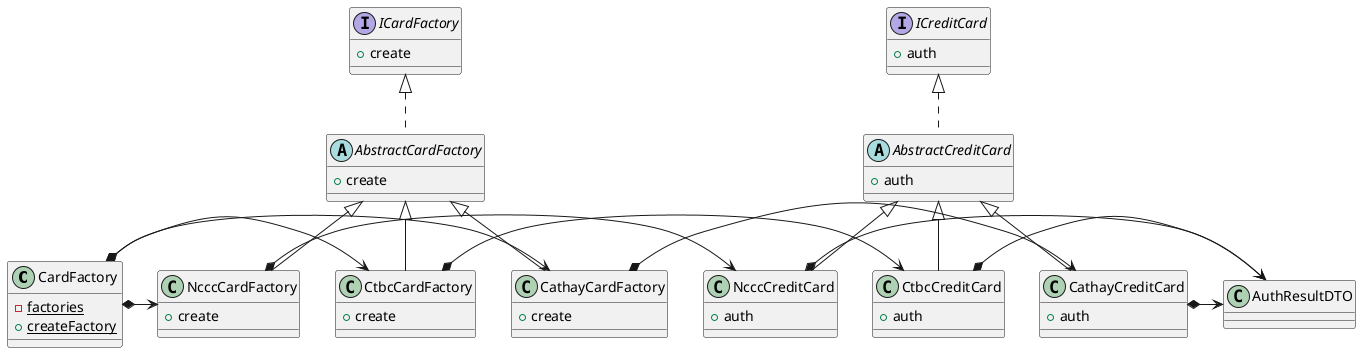 @startuml

class CardFactory {
    {static}-factories
    {static}+createFactory
}

interface ICardFactory {
    +create
}

abstract class AbstractCardFactory {
    +create
}

class CathayCardFactory {
    +create
}

class CtbcCardFactory {
    +create
}

class NcccCardFactory {
    +create
}

interface ICreditCard {
    +auth
}

abstract class AbstractCreditCard {
    +auth
}

class CathayCreditCard {
    +auth
}

class CtbcCreditCard {
    +auth
}

class NcccCreditCard {
    +auth
}

class AuthResultDTO {
}

CardFactory *-> CathayCardFactory
CardFactory *-> CtbcCardFactory
CardFactory *-> NcccCardFactory
ICardFactory <|.. AbstractCardFactory
AbstractCardFactory <|-- CathayCardFactory
AbstractCardFactory <|-- CtbcCardFactory
AbstractCardFactory <|-- NcccCardFactory
ICreditCard <|.. AbstractCreditCard
AbstractCreditCard <|-- CathayCreditCard
AbstractCreditCard <|-- CtbcCreditCard
AbstractCreditCard <|-- NcccCreditCard
CathayCardFactory *-> CathayCreditCard
CtbcCardFactory *-> CtbcCreditCard
NcccCardFactory *-> NcccCreditCard
CathayCreditCard *-> AuthResultDTO
CtbcCreditCard *-> AuthResultDTO
NcccCreditCard *-> AuthResultDTO

@enduml